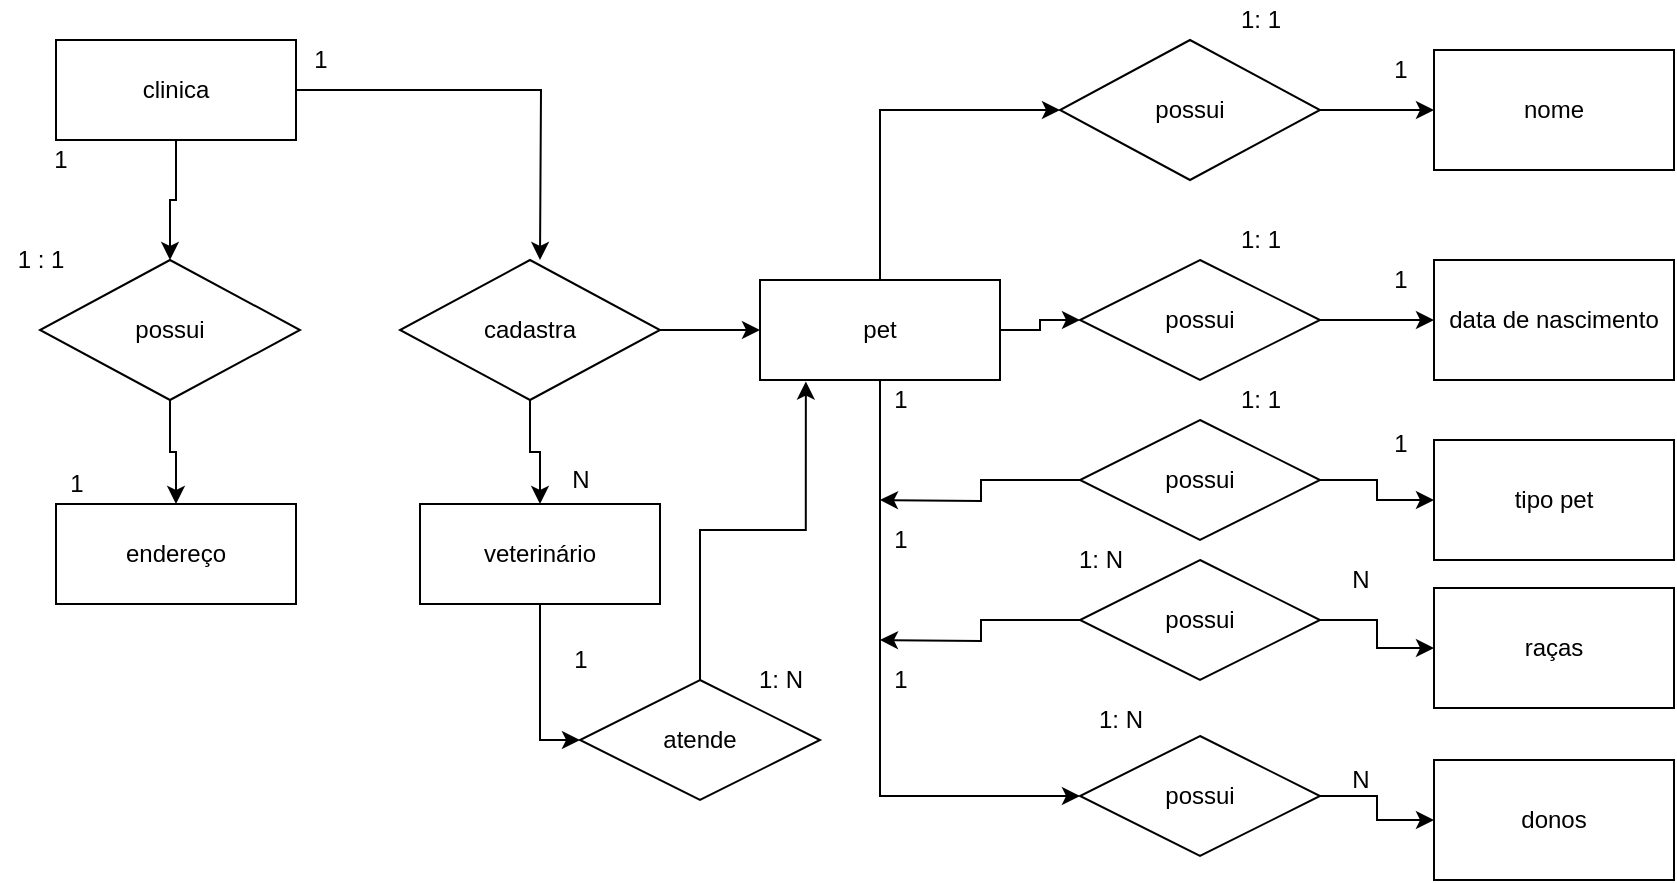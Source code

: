 <mxfile version="14.9.3" type="device"><diagram id="FvjPUTnOcB2agLIskw2a" name="Page-1"><mxGraphModel dx="782" dy="706" grid="1" gridSize="10" guides="1" tooltips="1" connect="1" arrows="1" fold="1" page="1" pageScale="1" pageWidth="827" pageHeight="1169" math="0" shadow="0"><root><mxCell id="0"/><mxCell id="1" parent="0"/><mxCell id="3ReVlOFF-hdafyYuOFHT-4" style="edgeStyle=orthogonalEdgeStyle;rounded=0;orthogonalLoop=1;jettySize=auto;html=1;exitX=0.5;exitY=1;exitDx=0;exitDy=0;" edge="1" parent="1" source="3ReVlOFF-hdafyYuOFHT-1" target="3ReVlOFF-hdafyYuOFHT-2"><mxGeometry relative="1" as="geometry"/></mxCell><mxCell id="3ReVlOFF-hdafyYuOFHT-1" value="&lt;font style=&quot;vertical-align: inherit&quot;&gt;&lt;font style=&quot;vertical-align: inherit&quot;&gt;CLINICA&lt;/font&gt;&lt;/font&gt;" style="rounded=0;whiteSpace=wrap;html=1;" vertex="1" parent="1"><mxGeometry x="138" y="110" width="120" height="50" as="geometry"/></mxCell><mxCell id="3ReVlOFF-hdafyYuOFHT-5" style="edgeStyle=orthogonalEdgeStyle;rounded=0;orthogonalLoop=1;jettySize=auto;html=1;exitX=0.5;exitY=1;exitDx=0;exitDy=0;entryX=0.5;entryY=0;entryDx=0;entryDy=0;" edge="1" parent="1" source="3ReVlOFF-hdafyYuOFHT-2" target="3ReVlOFF-hdafyYuOFHT-7"><mxGeometry relative="1" as="geometry"><mxPoint x="195" y="340" as="targetPoint"/></mxGeometry></mxCell><mxCell id="3ReVlOFF-hdafyYuOFHT-2" value="&lt;font style=&quot;vertical-align: inherit&quot;&gt;&lt;font style=&quot;vertical-align: inherit&quot;&gt;&lt;font style=&quot;vertical-align: inherit&quot;&gt;&lt;font style=&quot;vertical-align: inherit&quot;&gt;possui&lt;/font&gt;&lt;/font&gt;&lt;/font&gt;&lt;/font&gt;" style="rhombus;whiteSpace=wrap;html=1;" vertex="1" parent="1"><mxGeometry x="130" y="220" width="130" height="70" as="geometry"/></mxCell><mxCell id="3ReVlOFF-hdafyYuOFHT-13" style="edgeStyle=orthogonalEdgeStyle;rounded=0;orthogonalLoop=1;jettySize=auto;html=1;exitX=1;exitY=0.5;exitDx=0;exitDy=0;" edge="1" parent="1" source="3ReVlOFF-hdafyYuOFHT-6"><mxGeometry relative="1" as="geometry"><mxPoint x="380" y="220" as="targetPoint"/></mxGeometry></mxCell><mxCell id="3ReVlOFF-hdafyYuOFHT-6" value="&lt;font style=&quot;vertical-align: inherit&quot;&gt;&lt;font style=&quot;vertical-align: inherit&quot;&gt;clinica&lt;/font&gt;&lt;/font&gt;" style="rounded=0;whiteSpace=wrap;html=1;" vertex="1" parent="1"><mxGeometry x="138" y="110" width="120" height="50" as="geometry"/></mxCell><mxCell id="3ReVlOFF-hdafyYuOFHT-7" value="&lt;font style=&quot;vertical-align: inherit&quot;&gt;&lt;font style=&quot;vertical-align: inherit&quot;&gt;&lt;font style=&quot;vertical-align: inherit&quot;&gt;&lt;font style=&quot;vertical-align: inherit&quot;&gt;&lt;font style=&quot;vertical-align: inherit&quot;&gt;&lt;font style=&quot;vertical-align: inherit&quot;&gt;endereço&lt;/font&gt;&lt;/font&gt;&lt;/font&gt;&lt;/font&gt;&lt;/font&gt;&lt;/font&gt;" style="rounded=0;whiteSpace=wrap;html=1;" vertex="1" parent="1"><mxGeometry x="138" y="342" width="120" height="50" as="geometry"/></mxCell><mxCell id="3ReVlOFF-hdafyYuOFHT-8" value="&lt;font style=&quot;vertical-align: inherit&quot;&gt;&lt;font style=&quot;vertical-align: inherit&quot;&gt;&lt;font style=&quot;vertical-align: inherit&quot;&gt;&lt;font style=&quot;vertical-align: inherit&quot;&gt;1&lt;/font&gt;&lt;/font&gt;&lt;/font&gt;&lt;/font&gt;" style="text;html=1;align=center;verticalAlign=middle;resizable=0;points=[];autosize=1;strokeColor=none;" vertex="1" parent="1"><mxGeometry x="138" y="322" width="20" height="20" as="geometry"/></mxCell><mxCell id="3ReVlOFF-hdafyYuOFHT-9" value="&lt;font style=&quot;vertical-align: inherit&quot;&gt;&lt;font style=&quot;vertical-align: inherit&quot;&gt;1&lt;/font&gt;&lt;/font&gt;" style="text;html=1;align=center;verticalAlign=middle;resizable=0;points=[];autosize=1;strokeColor=none;" vertex="1" parent="1"><mxGeometry x="130" y="160" width="20" height="20" as="geometry"/></mxCell><mxCell id="3ReVlOFF-hdafyYuOFHT-14" value="&lt;font style=&quot;vertical-align: inherit&quot;&gt;&lt;font style=&quot;vertical-align: inherit&quot;&gt;1&lt;/font&gt;&lt;/font&gt;" style="text;html=1;align=center;verticalAlign=middle;resizable=0;points=[];autosize=1;strokeColor=none;" vertex="1" parent="1"><mxGeometry x="260" y="110" width="20" height="20" as="geometry"/></mxCell><mxCell id="3ReVlOFF-hdafyYuOFHT-15" value="&lt;font style=&quot;vertical-align: inherit&quot;&gt;&lt;font style=&quot;vertical-align: inherit&quot;&gt;nome&lt;/font&gt;&lt;/font&gt;" style="rounded=0;whiteSpace=wrap;html=1;" vertex="1" parent="1"><mxGeometry x="827" y="115" width="120" height="60" as="geometry"/></mxCell><mxCell id="3ReVlOFF-hdafyYuOFHT-16" value="&lt;font style=&quot;vertical-align: inherit&quot;&gt;&lt;font style=&quot;vertical-align: inherit&quot;&gt;1 : 1&lt;/font&gt;&lt;/font&gt;" style="text;html=1;align=center;verticalAlign=middle;resizable=0;points=[];autosize=1;strokeColor=none;" vertex="1" parent="1"><mxGeometry x="110" y="210" width="40" height="20" as="geometry"/></mxCell><mxCell id="3ReVlOFF-hdafyYuOFHT-20" value="" style="edgeStyle=orthogonalEdgeStyle;rounded=0;orthogonalLoop=1;jettySize=auto;html=1;" edge="1" parent="1" source="3ReVlOFF-hdafyYuOFHT-17" target="3ReVlOFF-hdafyYuOFHT-19"><mxGeometry relative="1" as="geometry"/></mxCell><mxCell id="3ReVlOFF-hdafyYuOFHT-23" style="edgeStyle=orthogonalEdgeStyle;rounded=0;orthogonalLoop=1;jettySize=auto;html=1;exitX=1;exitY=0.5;exitDx=0;exitDy=0;entryX=0;entryY=0.5;entryDx=0;entryDy=0;" edge="1" parent="1" source="3ReVlOFF-hdafyYuOFHT-17" target="3ReVlOFF-hdafyYuOFHT-18"><mxGeometry relative="1" as="geometry"/></mxCell><mxCell id="3ReVlOFF-hdafyYuOFHT-17" value="&lt;font style=&quot;vertical-align: inherit&quot;&gt;&lt;font style=&quot;vertical-align: inherit&quot;&gt;&lt;font style=&quot;vertical-align: inherit&quot;&gt;&lt;font style=&quot;vertical-align: inherit&quot;&gt;&lt;font style=&quot;vertical-align: inherit&quot;&gt;&lt;font style=&quot;vertical-align: inherit&quot;&gt;&lt;font style=&quot;vertical-align: inherit&quot;&gt;&lt;font style=&quot;vertical-align: inherit&quot;&gt;cadastra&lt;/font&gt;&lt;/font&gt;&lt;/font&gt;&lt;/font&gt;&lt;/font&gt;&lt;/font&gt;&lt;/font&gt;&lt;/font&gt;" style="rhombus;whiteSpace=wrap;html=1;" vertex="1" parent="1"><mxGeometry x="310" y="220" width="130" height="70" as="geometry"/></mxCell><mxCell id="3ReVlOFF-hdafyYuOFHT-28" style="edgeStyle=orthogonalEdgeStyle;rounded=0;orthogonalLoop=1;jettySize=auto;html=1;entryX=0;entryY=0.5;entryDx=0;entryDy=0;" edge="1" parent="1" source="3ReVlOFF-hdafyYuOFHT-18" target="3ReVlOFF-hdafyYuOFHT-24"><mxGeometry relative="1" as="geometry"><mxPoint x="550" y="130" as="targetPoint"/><Array as="points"><mxPoint x="550" y="145"/></Array></mxGeometry></mxCell><mxCell id="3ReVlOFF-hdafyYuOFHT-30" value="" style="edgeStyle=orthogonalEdgeStyle;rounded=0;orthogonalLoop=1;jettySize=auto;html=1;" edge="1" parent="1" source="3ReVlOFF-hdafyYuOFHT-18" target="3ReVlOFF-hdafyYuOFHT-25"><mxGeometry relative="1" as="geometry"/></mxCell><mxCell id="3ReVlOFF-hdafyYuOFHT-42" style="edgeStyle=orthogonalEdgeStyle;rounded=0;orthogonalLoop=1;jettySize=auto;html=1;entryX=0;entryY=0.5;entryDx=0;entryDy=0;" edge="1" parent="1" target="3ReVlOFF-hdafyYuOFHT-40"><mxGeometry relative="1" as="geometry"><mxPoint x="550" y="490" as="targetPoint"/><mxPoint x="551" y="280" as="sourcePoint"/><Array as="points"><mxPoint x="550" y="488"/></Array></mxGeometry></mxCell><mxCell id="3ReVlOFF-hdafyYuOFHT-18" value="&lt;font style=&quot;vertical-align: inherit&quot;&gt;&lt;font style=&quot;vertical-align: inherit&quot;&gt;&lt;font style=&quot;vertical-align: inherit&quot;&gt;&lt;font style=&quot;vertical-align: inherit&quot;&gt;pet&lt;/font&gt;&lt;/font&gt;&lt;/font&gt;&lt;/font&gt;" style="rounded=0;whiteSpace=wrap;html=1;" vertex="1" parent="1"><mxGeometry x="490" y="230" width="120" height="50" as="geometry"/></mxCell><mxCell id="3ReVlOFF-hdafyYuOFHT-49" style="edgeStyle=orthogonalEdgeStyle;rounded=0;orthogonalLoop=1;jettySize=auto;html=1;entryX=0;entryY=0.5;entryDx=0;entryDy=0;" edge="1" parent="1" source="3ReVlOFF-hdafyYuOFHT-19" target="3ReVlOFF-hdafyYuOFHT-48"><mxGeometry relative="1" as="geometry"><mxPoint x="380" y="470" as="targetPoint"/></mxGeometry></mxCell><mxCell id="3ReVlOFF-hdafyYuOFHT-19" value="&lt;font style=&quot;vertical-align: inherit&quot;&gt;&lt;font style=&quot;vertical-align: inherit&quot;&gt;veterinário&lt;/font&gt;&lt;/font&gt;" style="rounded=0;whiteSpace=wrap;html=1;" vertex="1" parent="1"><mxGeometry x="320" y="342" width="120" height="50" as="geometry"/></mxCell><mxCell id="3ReVlOFF-hdafyYuOFHT-22" value="&lt;font style=&quot;vertical-align: inherit&quot;&gt;&lt;font style=&quot;vertical-align: inherit&quot;&gt;N&lt;/font&gt;&lt;/font&gt;" style="text;html=1;align=center;verticalAlign=middle;resizable=0;points=[];autosize=1;strokeColor=none;" vertex="1" parent="1"><mxGeometry x="390" y="320" width="20" height="20" as="geometry"/></mxCell><mxCell id="3ReVlOFF-hdafyYuOFHT-35" style="edgeStyle=orthogonalEdgeStyle;rounded=0;orthogonalLoop=1;jettySize=auto;html=1;exitX=1;exitY=0.5;exitDx=0;exitDy=0;entryX=0;entryY=0.5;entryDx=0;entryDy=0;" edge="1" parent="1" source="3ReVlOFF-hdafyYuOFHT-24" target="3ReVlOFF-hdafyYuOFHT-15"><mxGeometry relative="1" as="geometry"/></mxCell><mxCell id="3ReVlOFF-hdafyYuOFHT-24" value="&lt;font style=&quot;vertical-align: inherit&quot;&gt;&lt;font style=&quot;vertical-align: inherit&quot;&gt;&lt;font style=&quot;vertical-align: inherit&quot;&gt;&lt;font style=&quot;vertical-align: inherit&quot;&gt;possui&lt;/font&gt;&lt;/font&gt;&lt;/font&gt;&lt;/font&gt;" style="rhombus;whiteSpace=wrap;html=1;" vertex="1" parent="1"><mxGeometry x="640" y="110" width="130" height="70" as="geometry"/></mxCell><mxCell id="3ReVlOFF-hdafyYuOFHT-36" style="edgeStyle=orthogonalEdgeStyle;rounded=0;orthogonalLoop=1;jettySize=auto;html=1;" edge="1" parent="1" source="3ReVlOFF-hdafyYuOFHT-25" target="3ReVlOFF-hdafyYuOFHT-32"><mxGeometry relative="1" as="geometry"/></mxCell><mxCell id="3ReVlOFF-hdafyYuOFHT-25" value="&lt;font style=&quot;vertical-align: inherit&quot;&gt;&lt;font style=&quot;vertical-align: inherit&quot;&gt;&lt;font style=&quot;vertical-align: inherit&quot;&gt;&lt;font style=&quot;vertical-align: inherit&quot;&gt;possui&lt;/font&gt;&lt;/font&gt;&lt;/font&gt;&lt;/font&gt;" style="rhombus;whiteSpace=wrap;html=1;" vertex="1" parent="1"><mxGeometry x="650" y="220" width="120" height="60" as="geometry"/></mxCell><mxCell id="3ReVlOFF-hdafyYuOFHT-31" style="edgeStyle=orthogonalEdgeStyle;rounded=0;orthogonalLoop=1;jettySize=auto;html=1;" edge="1" parent="1" source="3ReVlOFF-hdafyYuOFHT-26"><mxGeometry relative="1" as="geometry"><mxPoint x="550" y="340" as="targetPoint"/></mxGeometry></mxCell><mxCell id="3ReVlOFF-hdafyYuOFHT-37" style="edgeStyle=orthogonalEdgeStyle;rounded=0;orthogonalLoop=1;jettySize=auto;html=1;" edge="1" parent="1" source="3ReVlOFF-hdafyYuOFHT-26" target="3ReVlOFF-hdafyYuOFHT-33"><mxGeometry relative="1" as="geometry"/></mxCell><mxCell id="3ReVlOFF-hdafyYuOFHT-26" value="&lt;font style=&quot;vertical-align: inherit&quot;&gt;&lt;font style=&quot;vertical-align: inherit&quot;&gt;&lt;font style=&quot;vertical-align: inherit&quot;&gt;&lt;font style=&quot;vertical-align: inherit&quot;&gt;possui&lt;/font&gt;&lt;/font&gt;&lt;/font&gt;&lt;/font&gt;" style="rhombus;whiteSpace=wrap;html=1;" vertex="1" parent="1"><mxGeometry x="650" y="300" width="120" height="60" as="geometry"/></mxCell><mxCell id="3ReVlOFF-hdafyYuOFHT-38" style="edgeStyle=orthogonalEdgeStyle;rounded=0;orthogonalLoop=1;jettySize=auto;html=1;entryX=0;entryY=0.5;entryDx=0;entryDy=0;" edge="1" parent="1" source="3ReVlOFF-hdafyYuOFHT-27" target="3ReVlOFF-hdafyYuOFHT-34"><mxGeometry relative="1" as="geometry"/></mxCell><mxCell id="3ReVlOFF-hdafyYuOFHT-43" style="edgeStyle=orthogonalEdgeStyle;rounded=0;orthogonalLoop=1;jettySize=auto;html=1;" edge="1" parent="1" source="3ReVlOFF-hdafyYuOFHT-27"><mxGeometry relative="1" as="geometry"><mxPoint x="550" y="410" as="targetPoint"/></mxGeometry></mxCell><mxCell id="3ReVlOFF-hdafyYuOFHT-27" value="&lt;font style=&quot;vertical-align: inherit&quot;&gt;&lt;font style=&quot;vertical-align: inherit&quot;&gt;&lt;font style=&quot;vertical-align: inherit&quot;&gt;&lt;font style=&quot;vertical-align: inherit&quot;&gt;possui&lt;/font&gt;&lt;/font&gt;&lt;/font&gt;&lt;/font&gt;" style="rhombus;whiteSpace=wrap;html=1;" vertex="1" parent="1"><mxGeometry x="650" y="370" width="120" height="60" as="geometry"/></mxCell><mxCell id="3ReVlOFF-hdafyYuOFHT-32" value="&lt;font style=&quot;vertical-align: inherit&quot;&gt;&lt;font style=&quot;vertical-align: inherit&quot;&gt;&lt;font style=&quot;vertical-align: inherit&quot;&gt;&lt;font style=&quot;vertical-align: inherit&quot;&gt;data de nascimento&lt;/font&gt;&lt;/font&gt;&lt;/font&gt;&lt;/font&gt;" style="rounded=0;whiteSpace=wrap;html=1;" vertex="1" parent="1"><mxGeometry x="827" y="220" width="120" height="60" as="geometry"/></mxCell><mxCell id="3ReVlOFF-hdafyYuOFHT-33" value="&lt;font style=&quot;vertical-align: inherit&quot;&gt;&lt;font style=&quot;vertical-align: inherit&quot;&gt;&lt;font style=&quot;vertical-align: inherit&quot;&gt;&lt;font style=&quot;vertical-align: inherit&quot;&gt;tipo pet&lt;/font&gt;&lt;/font&gt;&lt;/font&gt;&lt;/font&gt;" style="rounded=0;whiteSpace=wrap;html=1;" vertex="1" parent="1"><mxGeometry x="827" y="310" width="120" height="60" as="geometry"/></mxCell><mxCell id="3ReVlOFF-hdafyYuOFHT-34" value="&lt;font style=&quot;vertical-align: inherit&quot;&gt;&lt;font style=&quot;vertical-align: inherit&quot;&gt;raças&lt;/font&gt;&lt;/font&gt;" style="rounded=0;whiteSpace=wrap;html=1;" vertex="1" parent="1"><mxGeometry x="827" y="384" width="120" height="60" as="geometry"/></mxCell><mxCell id="3ReVlOFF-hdafyYuOFHT-39" value="&lt;font style=&quot;vertical-align: inherit&quot;&gt;&lt;font style=&quot;vertical-align: inherit&quot;&gt;&lt;font style=&quot;vertical-align: inherit&quot;&gt;&lt;font style=&quot;vertical-align: inherit&quot;&gt;donos&lt;/font&gt;&lt;/font&gt;&lt;/font&gt;&lt;/font&gt;" style="rounded=0;whiteSpace=wrap;html=1;" vertex="1" parent="1"><mxGeometry x="827" y="470" width="120" height="60" as="geometry"/></mxCell><mxCell id="3ReVlOFF-hdafyYuOFHT-41" style="edgeStyle=orthogonalEdgeStyle;rounded=0;orthogonalLoop=1;jettySize=auto;html=1;" edge="1" parent="1" source="3ReVlOFF-hdafyYuOFHT-40" target="3ReVlOFF-hdafyYuOFHT-39"><mxGeometry relative="1" as="geometry"/></mxCell><mxCell id="3ReVlOFF-hdafyYuOFHT-40" value="&lt;font style=&quot;vertical-align: inherit&quot;&gt;&lt;font style=&quot;vertical-align: inherit&quot;&gt;&lt;font style=&quot;vertical-align: inherit&quot;&gt;&lt;font style=&quot;vertical-align: inherit&quot;&gt;possui&lt;/font&gt;&lt;/font&gt;&lt;/font&gt;&lt;/font&gt;" style="rhombus;whiteSpace=wrap;html=1;" vertex="1" parent="1"><mxGeometry x="650" y="458" width="120" height="60" as="geometry"/></mxCell><mxCell id="3ReVlOFF-hdafyYuOFHT-44" value="&lt;font style=&quot;vertical-align: inherit&quot;&gt;&lt;font style=&quot;vertical-align: inherit&quot;&gt;1&lt;/font&gt;&lt;/font&gt;" style="text;html=1;align=center;verticalAlign=middle;resizable=0;points=[];autosize=1;strokeColor=none;" vertex="1" parent="1"><mxGeometry x="550" y="280" width="20" height="20" as="geometry"/></mxCell><mxCell id="3ReVlOFF-hdafyYuOFHT-45" value="&lt;font style=&quot;vertical-align: inherit&quot;&gt;&lt;font style=&quot;vertical-align: inherit&quot;&gt;1&lt;/font&gt;&lt;/font&gt;" style="text;html=1;align=center;verticalAlign=middle;resizable=0;points=[];autosize=1;strokeColor=none;" vertex="1" parent="1"><mxGeometry x="550" y="350" width="20" height="20" as="geometry"/></mxCell><mxCell id="3ReVlOFF-hdafyYuOFHT-46" value="&lt;font style=&quot;vertical-align: inherit&quot;&gt;&lt;font style=&quot;vertical-align: inherit&quot;&gt;&lt;font style=&quot;vertical-align: inherit&quot;&gt;&lt;font style=&quot;vertical-align: inherit&quot;&gt;1&lt;/font&gt;&lt;/font&gt;&lt;/font&gt;&lt;/font&gt;" style="text;html=1;align=center;verticalAlign=middle;resizable=0;points=[];autosize=1;strokeColor=none;" vertex="1" parent="1"><mxGeometry x="550" y="420" width="20" height="20" as="geometry"/></mxCell><mxCell id="3ReVlOFF-hdafyYuOFHT-50" style="edgeStyle=orthogonalEdgeStyle;rounded=0;orthogonalLoop=1;jettySize=auto;html=1;exitX=0.5;exitY=0;exitDx=0;exitDy=0;entryX=0.191;entryY=1.015;entryDx=0;entryDy=0;entryPerimeter=0;" edge="1" parent="1" source="3ReVlOFF-hdafyYuOFHT-48" target="3ReVlOFF-hdafyYuOFHT-18"><mxGeometry relative="1" as="geometry"/></mxCell><mxCell id="3ReVlOFF-hdafyYuOFHT-48" value="&lt;font style=&quot;vertical-align: inherit&quot;&gt;&lt;font style=&quot;vertical-align: inherit&quot;&gt;&lt;font style=&quot;vertical-align: inherit&quot;&gt;&lt;font style=&quot;vertical-align: inherit&quot;&gt;&lt;font style=&quot;vertical-align: inherit&quot;&gt;&lt;font style=&quot;vertical-align: inherit&quot;&gt;atende&lt;/font&gt;&lt;/font&gt;&lt;/font&gt;&lt;/font&gt;&lt;/font&gt;&lt;/font&gt;" style="rhombus;whiteSpace=wrap;html=1;" vertex="1" parent="1"><mxGeometry x="400" y="430" width="120" height="60" as="geometry"/></mxCell><mxCell id="3ReVlOFF-hdafyYuOFHT-51" value="&lt;font style=&quot;vertical-align: inherit&quot;&gt;&lt;font style=&quot;vertical-align: inherit&quot;&gt;1&lt;/font&gt;&lt;/font&gt;" style="text;html=1;align=center;verticalAlign=middle;resizable=0;points=[];autosize=1;strokeColor=none;" vertex="1" parent="1"><mxGeometry x="390" y="410" width="20" height="20" as="geometry"/></mxCell><mxCell id="3ReVlOFF-hdafyYuOFHT-52" value="&lt;font style=&quot;vertical-align: inherit&quot;&gt;&lt;font style=&quot;vertical-align: inherit&quot;&gt;1: N&lt;/font&gt;&lt;/font&gt;" style="text;html=1;align=center;verticalAlign=middle;resizable=0;points=[];autosize=1;strokeColor=none;" vertex="1" parent="1"><mxGeometry x="650" y="440" width="40" height="20" as="geometry"/></mxCell><mxCell id="3ReVlOFF-hdafyYuOFHT-53" value="&lt;font style=&quot;vertical-align: inherit&quot;&gt;&lt;font style=&quot;vertical-align: inherit&quot;&gt;1: N&lt;/font&gt;&lt;/font&gt;" style="text;html=1;align=center;verticalAlign=middle;resizable=0;points=[];autosize=1;strokeColor=none;" vertex="1" parent="1"><mxGeometry x="640" y="360" width="40" height="20" as="geometry"/></mxCell><mxCell id="3ReVlOFF-hdafyYuOFHT-55" value="&lt;font style=&quot;vertical-align: inherit&quot;&gt;&lt;font style=&quot;vertical-align: inherit&quot;&gt;N&lt;/font&gt;&lt;/font&gt;" style="text;html=1;align=center;verticalAlign=middle;resizable=0;points=[];autosize=1;strokeColor=none;" vertex="1" parent="1"><mxGeometry x="780" y="470" width="20" height="20" as="geometry"/></mxCell><mxCell id="3ReVlOFF-hdafyYuOFHT-56" value="&lt;font style=&quot;vertical-align: inherit&quot;&gt;&lt;font style=&quot;vertical-align: inherit&quot;&gt;N&lt;/font&gt;&lt;/font&gt;" style="text;html=1;align=center;verticalAlign=middle;resizable=0;points=[];autosize=1;strokeColor=none;" vertex="1" parent="1"><mxGeometry x="780" y="370" width="20" height="20" as="geometry"/></mxCell><mxCell id="3ReVlOFF-hdafyYuOFHT-57" value="&lt;font style=&quot;vertical-align: inherit&quot;&gt;&lt;font style=&quot;vertical-align: inherit&quot;&gt;1&lt;/font&gt;&lt;/font&gt;" style="text;html=1;align=center;verticalAlign=middle;resizable=0;points=[];autosize=1;strokeColor=none;" vertex="1" parent="1"><mxGeometry x="800" y="302" width="20" height="20" as="geometry"/></mxCell><mxCell id="3ReVlOFF-hdafyYuOFHT-58" value="&lt;font style=&quot;vertical-align: inherit&quot;&gt;&lt;font style=&quot;vertical-align: inherit&quot;&gt;1&lt;/font&gt;&lt;/font&gt;" style="text;html=1;align=center;verticalAlign=middle;resizable=0;points=[];autosize=1;strokeColor=none;" vertex="1" parent="1"><mxGeometry x="800" y="220" width="20" height="20" as="geometry"/></mxCell><mxCell id="3ReVlOFF-hdafyYuOFHT-59" value="&lt;font style=&quot;vertical-align: inherit&quot;&gt;&lt;font style=&quot;vertical-align: inherit&quot;&gt;1&lt;/font&gt;&lt;/font&gt;" style="text;html=1;align=center;verticalAlign=middle;resizable=0;points=[];autosize=1;strokeColor=none;" vertex="1" parent="1"><mxGeometry x="800" y="115" width="20" height="20" as="geometry"/></mxCell><mxCell id="3ReVlOFF-hdafyYuOFHT-60" value="&lt;font style=&quot;vertical-align: inherit&quot;&gt;&lt;font style=&quot;vertical-align: inherit&quot;&gt;1: 1&lt;/font&gt;&lt;/font&gt;" style="text;html=1;align=center;verticalAlign=middle;resizable=0;points=[];autosize=1;strokeColor=none;" vertex="1" parent="1"><mxGeometry x="720" y="90" width="40" height="20" as="geometry"/></mxCell><mxCell id="3ReVlOFF-hdafyYuOFHT-61" value="&lt;font style=&quot;vertical-align: inherit&quot;&gt;&lt;font style=&quot;vertical-align: inherit&quot;&gt;1: 1&lt;/font&gt;&lt;/font&gt;" style="text;html=1;align=center;verticalAlign=middle;resizable=0;points=[];autosize=1;strokeColor=none;rotation=0;" vertex="1" parent="1"><mxGeometry x="720" y="200" width="40" height="20" as="geometry"/></mxCell><mxCell id="3ReVlOFF-hdafyYuOFHT-62" value="&lt;font style=&quot;vertical-align: inherit&quot;&gt;&lt;font style=&quot;vertical-align: inherit&quot;&gt;1: 1&lt;/font&gt;&lt;/font&gt;" style="text;html=1;align=center;verticalAlign=middle;resizable=0;points=[];autosize=1;strokeColor=none;" vertex="1" parent="1"><mxGeometry x="720" y="280" width="40" height="20" as="geometry"/></mxCell><mxCell id="3ReVlOFF-hdafyYuOFHT-65" value="&lt;font style=&quot;vertical-align: inherit&quot;&gt;&lt;font style=&quot;vertical-align: inherit&quot;&gt;1: N&lt;/font&gt;&lt;/font&gt;" style="text;html=1;align=center;verticalAlign=middle;resizable=0;points=[];autosize=1;strokeColor=none;" vertex="1" parent="1"><mxGeometry x="480" y="420" width="40" height="20" as="geometry"/></mxCell></root></mxGraphModel></diagram></mxfile>